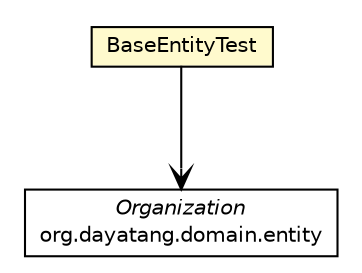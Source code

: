 #!/usr/local/bin/dot
#
# Class diagram 
# Generated by UMLGraph version R5_6_6-8-g8d7759 (http://www.umlgraph.org/)
#

digraph G {
	edge [fontname="Helvetica",fontsize=10,labelfontname="Helvetica",labelfontsize=10];
	node [fontname="Helvetica",fontsize=10,shape=plaintext];
	nodesep=0.25;
	ranksep=0.5;
	// org.dayatang.domain.BaseEntityTest
	c988 [label=<<table title="org.dayatang.domain.BaseEntityTest" border="0" cellborder="1" cellspacing="0" cellpadding="2" port="p" bgcolor="lemonChiffon" href="./BaseEntityTest.html">
		<tr><td><table border="0" cellspacing="0" cellpadding="1">
<tr><td align="center" balign="center"> BaseEntityTest </td></tr>
		</table></td></tr>
		</table>>, URL="./BaseEntityTest.html", fontname="Helvetica", fontcolor="black", fontsize=10.0];
	// org.dayatang.domain.entity.Organization
	c992 [label=<<table title="org.dayatang.domain.entity.Organization" border="0" cellborder="1" cellspacing="0" cellpadding="2" port="p" href="./entity/Organization.html">
		<tr><td><table border="0" cellspacing="0" cellpadding="1">
<tr><td align="center" balign="center"><font face="Helvetica-Oblique"> Organization </font></td></tr>
<tr><td align="center" balign="center"> org.dayatang.domain.entity </td></tr>
		</table></td></tr>
		</table>>, URL="./entity/Organization.html", fontname="Helvetica", fontcolor="black", fontsize=10.0];
	// org.dayatang.domain.BaseEntityTest NAVASSOC org.dayatang.domain.entity.Organization
	c988:p -> c992:p [taillabel="", label=" "headlabel="", fontname="Helvetica", fontcolor="black", fontsize=10.0, color="black", arrowhead=open];
}

